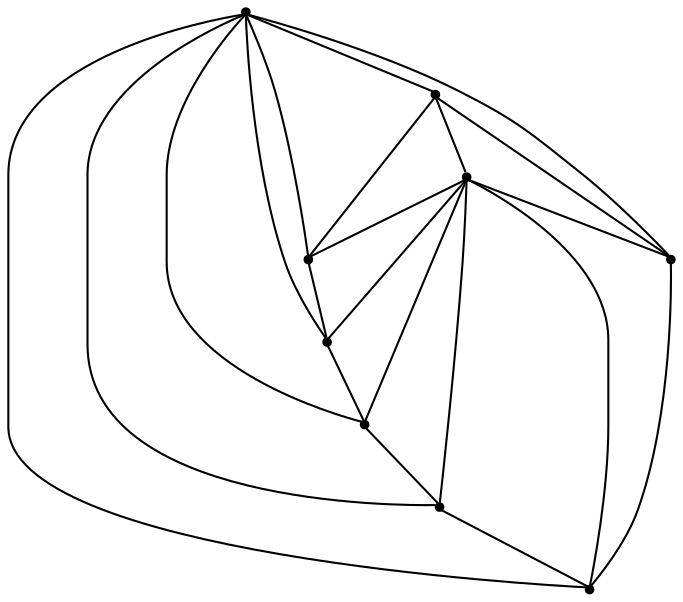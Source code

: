 graph {
  node [shape=point,comment="{\"directed\":false,\"doi\":\"10.1007/978-3-662-45803-7_13\",\"figure\":\"6\"}"]

  v0 [pos="1132.9917634326025,767.7070707119295"]
  v1 [pos="946.2446816655408,674.3496694553658"]
  v2 [pos="946.2446816655408,861.0642175220953"]
  v3 [pos="887.8859323046258,721.0283700836476"]
  v4 [pos="887.8859323046258,814.3855168938132"]
  v5 [pos="1027.9452892675613,686.0226524156118"]
  v6 [pos="1027.9452892675613,849.3914890082474"]
  v7 [pos="1062.96219629341,767.7070707119295"]
  v8 [pos="969.5865399066464,767.7070707119295"]

  v0 -- v1 [id="-1",pos="1132.9917634326025,767.7070707119295 1129.6667540326716,756.6116308818928 1128.982670074935,754.3326086631664 1127.1584461876375,748.2552160798964 1121.3250016943578,728.8033614478633 1109.654168010041,689.9079853033355 1078.5275759930564,674.3456619245952 1047.4009203519145,658.787536911424 996.8269683910358,666.5665994180096 971.5337572431736,670.4561306713024 946.2446816655408,674.3496694553658 946.2446816655408,674.3496694553658 946.2446816655408,674.3496694553658"]
  v4 -- v8 [id="-2",pos="887.8859323046258,814.3855168938132 969.5865399066464,767.7070707119295 969.5865399066464,767.7070707119295 969.5865399066464,767.7070707119295"]
  v2 -- v4 [id="-4",pos="946.2446816655408,861.0642175220953 887.8859323046258,814.3855168938132 887.8859323046258,814.3855168938132 887.8859323046258,814.3855168938132"]
  v1 -- v8 [id="-5",pos="946.2446816655408,674.3496694553658 969.5865399066464,767.7070707119295 969.5865399066464,767.7070707119295 969.5865399066464,767.7070707119295"]
  v8 -- v5 [id="-6",pos="969.5865399066464,767.7070707119295 1027.9452892675613,686.0226524156118 1027.9452892675613,686.0226524156118 1027.9452892675613,686.0226524156118"]
  v8 -- v2 [id="-7",pos="969.5865399066464,767.7070707119295 946.2446816655408,861.0642175220953 946.2446816655408,861.0642175220953 946.2446816655408,861.0642175220953"]
  v8 -- v7 [id="-8",pos="969.5865399066464,767.7070707119295 1062.96219629341,767.7070707119295 1062.96219629341,767.7070707119295 1062.96219629341,767.7070707119295"]
  v8 -- v3 [id="-9",pos="969.5865399066464,767.7070707119295 887.8859323046258,721.0283700836476 887.8859323046258,721.0283700836476 887.8859323046258,721.0283700836476"]
  v2 -- v0 [id="-10",pos="946.2446816655408,861.0642175220953 971.5337572431736,864.9496140214186 971.5337572431736,864.9496140214186 971.5337572431736,864.9496140214186 996.8269683910358,868.8391452747114 1047.4009203519145,876.6182077812971 1078.5275759930564,861.0600827681259 1109.654168010041,845.4977593893856 1121.3250016943578,806.6023832448577 1127.1584461876375,787.1505286128247 1128.982670074935,781.0731360295547 1129.6667540326716,778.7941138108284 1132.9917634326025,767.7070707119295"]
  v5 -- v1 [id="-12",pos="1027.9452892675613,686.0226524156118 946.2446816655408,674.3496694553658 946.2446816655408,674.3496694553658 946.2446816655408,674.3496694553658"]
  v7 -- v6 [id="-13",pos="1062.96219629341,767.7070707119295 1027.9452892675613,849.3914890082474 1027.9452892675613,849.3914890082474 1027.9452892675613,849.3914890082474"]
  v0 -- v3 [id="-14",pos="1132.9917634326025,767.7070707119295 1127.1542469932506,742.4229229653424 1127.1542469932506,742.4229229653424 1127.1542469932506,742.4229229653424 1121.3208024999708,717.1388388303548 1109.6499688156541,666.5707341719791 1080.4705305110392,643.2334830406227 1051.2912194547391,619.8920971552967 1004.6033674022983,623.7816284085895 971.5295580487866,631.5648892807442 938.4598842655045,639.3439517873298 919.0083251272235,651.0125455472082 907.3374278187493,666.5707341719791 895.6665305102753,682.1288591851504 891.7761677832932,701.5807138171836 887.8859323046258,721.0283700836476"]
  v0 -- v4 [id="-15",pos="1132.9917634326025,767.7070707119295 1127.1542469932506,792.9910912353176 1127.1542469932506,792.9910912353176 1127.1542469932506,792.9910912353176 1121.3208024999708,818.2751753703053 1109.6499688156541,868.843280028681 1080.4705305110392,892.1805311600374 1051.2912194547391,915.5219170453634 1004.6033674022983,911.6323857920705 971.5295580487866,903.8491249199159 938.4598842655045,896.0700624133302 919.0083251272235,884.4014686534517 907.3374278187493,868.843280028681 895.6665305102753,853.2851550155096 891.7761677832932,833.8333003834765 887.8859323046258,814.3855168938132"]
  v0 -- v5 [id="-16",pos="1132.9917634326025,767.7070707119295 1027.9452892675613,686.0226524156118 1027.9452892675613,686.0226524156118 1027.9452892675613,686.0226524156118"]
  v0 -- v6 [id="-20",pos="1132.9917634326025,767.7070707119295 1027.9452892675613,849.3914890082474 1027.9452892675613,849.3914890082474 1027.9452892675613,849.3914890082474"]
  v6 -- v2 [id="-21",pos="1027.9452892675613,849.3914890082474 946.2446816655408,861.0642175220953 946.2446816655408,861.0642175220953 946.2446816655408,861.0642175220953"]
  v3 -- v4 [id="-22",pos="887.8859323046258,721.0283700836476 887.8859323046258,814.3855168938132 887.8859323046258,814.3855168938132 887.8859323046258,814.3855168938132"]
  v0 -- v7 [id="-28",pos="1132.9917634326025,767.7070707119295 1062.96219629341,767.7070707119295 1062.96219629341,767.7070707119295 1062.96219629341,767.7070707119295"]
  v6 -- v8 [id="-31",pos="1027.9452892675613,849.3914890082474 969.5865399066464,767.7070707119295 969.5865399066464,767.7070707119295 969.5865399066464,767.7070707119295"]
  v5 -- v7 [id="-33",pos="1027.9452892675613,686.0226524156118 1062.96219629341,767.7070707119295 1062.96219629341,767.7070707119295 1062.96219629341,767.7070707119295"]
  v3 -- v1 [id="-34",pos="887.8859323046258,721.0283700836476 946.2446816655408,674.3496694553658 946.2446816655408,674.3496694553658 946.2446816655408,674.3496694553658"]
}